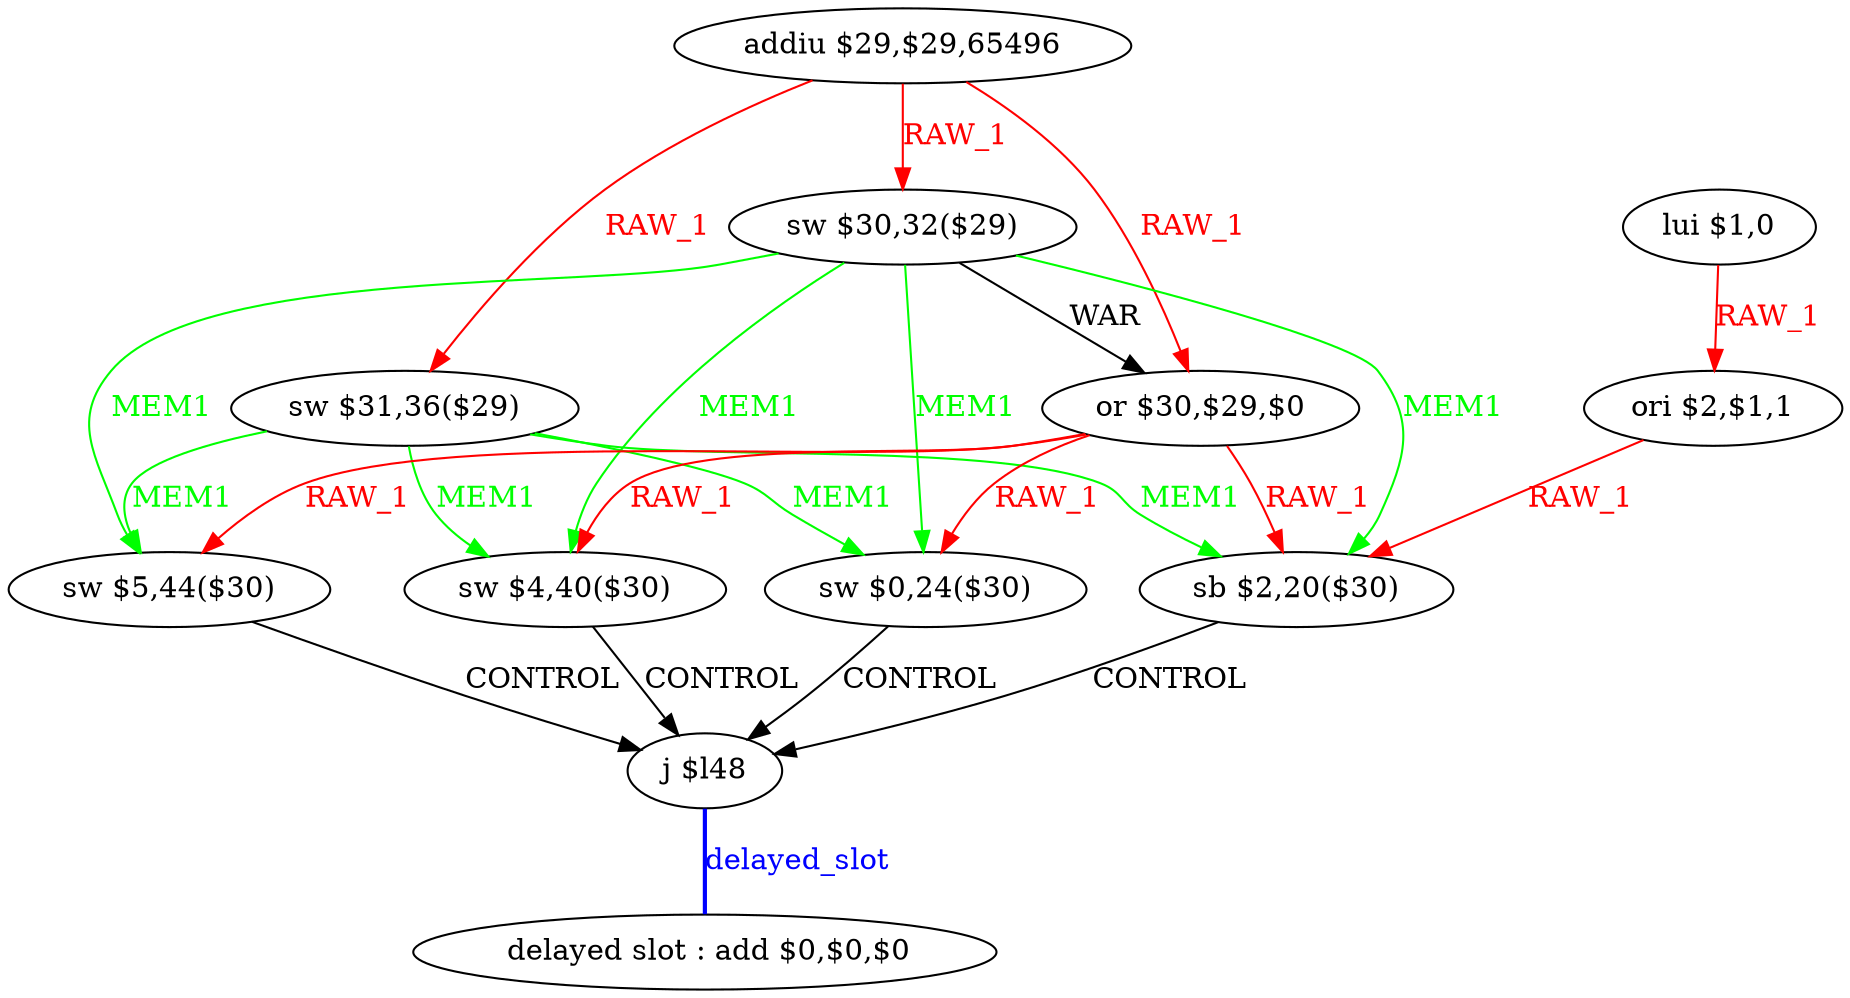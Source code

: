 digraph G1 {
node [shape = ellipse];
i11 [label = " delayed slot : add $0,$0,$0"] ;
i10 ->  i11 [style = bold, dir= none, fontcolor = blue, color = blue, label= "delayed_slot"];
i10 [label = "j $l48"] ;
i0 [label = "addiu $29,$29,65496"] ;
i0 ->  i1 [color = red, fontcolor = red, label= "RAW_1"];
i0 ->  i2 [color = red, fontcolor = red, label= "RAW_1"];
i0 ->  i3 [color = red, fontcolor = red, label= "RAW_1"];
i1 [label = "sw $31,36($29)"] ;
i1 ->  i4 [color = green, fontcolor = green, label= "MEM1"];
i1 ->  i5 [color = green, fontcolor = green, label= "MEM1"];
i1 ->  i8 [color = green, fontcolor = green, label= "MEM1"];
i1 ->  i9 [color = green, fontcolor = green, label= "MEM1"];
i4 [label = "sw $4,40($30)"] ;
i4 ->  i10 [label= "CONTROL"];
i5 [label = "sw $5,44($30)"] ;
i5 ->  i10 [label= "CONTROL"];
i8 [label = "sb $2,20($30)"] ;
i8 ->  i10 [label= "CONTROL"];
i9 [label = "sw $0,24($30)"] ;
i9 ->  i10 [label= "CONTROL"];
i2 [label = "sw $30,32($29)"] ;
i2 ->  i3 [label= "WAR"];
i2 ->  i4 [color = green, fontcolor = green, label= "MEM1"];
i2 ->  i5 [color = green, fontcolor = green, label= "MEM1"];
i2 ->  i8 [color = green, fontcolor = green, label= "MEM1"];
i2 ->  i9 [color = green, fontcolor = green, label= "MEM1"];
i3 [label = "or $30,$29,$0"] ;
i3 ->  i4 [color = red, fontcolor = red, label= "RAW_1"];
i3 ->  i5 [color = red, fontcolor = red, label= "RAW_1"];
i3 ->  i8 [color = red, fontcolor = red, label= "RAW_1"];
i3 ->  i9 [color = red, fontcolor = red, label= "RAW_1"];
i6 [label = "lui $1,0"] ;
i6 ->  i7 [color = red, fontcolor = red, label= "RAW_1"];
i7 [label = "ori $2,$1,1"] ;
i7 ->  i8 [color = red, fontcolor = red, label= "RAW_1"];
}
